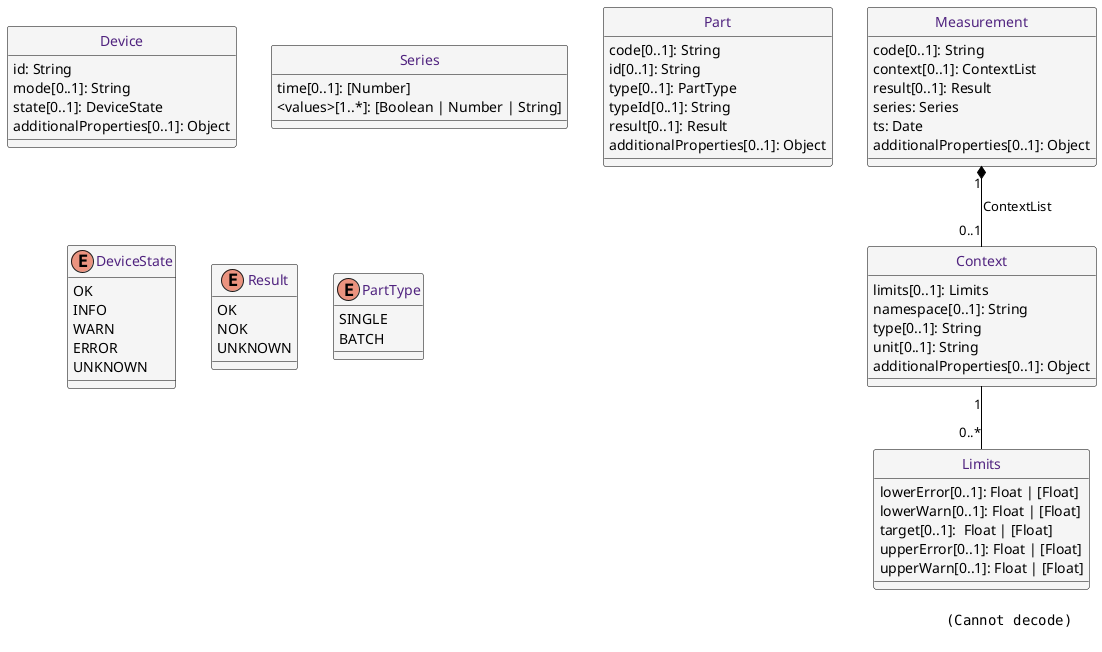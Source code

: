 @startuml

skinparam class {
	BorderColor black
	FontColor #50237f
	BackgroundColor #f5f5f5
	ArrowColor black
}
hide class circle

skinparam stereotype {
	CBackgroundColor white
	EBackgroundColor white
}

skinparam legend {
	BorderColor white
	BackgroundColor white
}

class Device {
	id: String
	mode[0..1]: String
	state[0..1]: DeviceState
	additionalProperties[0..1]: Object
}

class Measurement {
	code[0..1]: String
	context[0..1]: ContextList
	result[0..1]: Result
	series: Series
	ts: Date
	additionalProperties[0..1]: Object
}

class Context {
	limits[0..1]: Limits
	namespace[0..1]: String
	type[0..1]: String
	unit[0..1]: String
	additionalProperties[0..1]: Object
}

class Limits {
	lowerError[0..1]: Float | [Float]
	lowerWarn[0..1]: Float | [Float]
	target[0..1]:  Float | [Float]
	upperError[0..1]: Float | [Float]
	upperWarn[0..1]: Float | [Float]
}

class Series {
	time[0..1]: [Number]
	<values>[1..*]: [Boolean | Number | String]
}

class Part {
	code[0..1]: String
	id[0..1]: String
	type[0..1]: PartType
	typeId[0..1]: String
	result[0..1]: Result
	additionalProperties[0..1]: Object
}

enum DeviceState {
	OK
	INFO
	WARN
	ERROR
	UNKNOWN
}

enum Result {
	OK
	NOK
	UNKNOWN
}

enum PartType {
	SINGLE
	BATCH
}

Measurement "1" *-- "0..1" Context : ContextList
Context "1" -- "0..*" Limits


sprite $aggregation jar:archimate/aggregation
sprite $composition jar:archimate/composition
sprite $specialisation jar:archimate/specialisation
sprite $association jar:archimate/association
sprite $object      jar:archimate/object

legend right
<img:legend.svg>
endlegend

@enduml